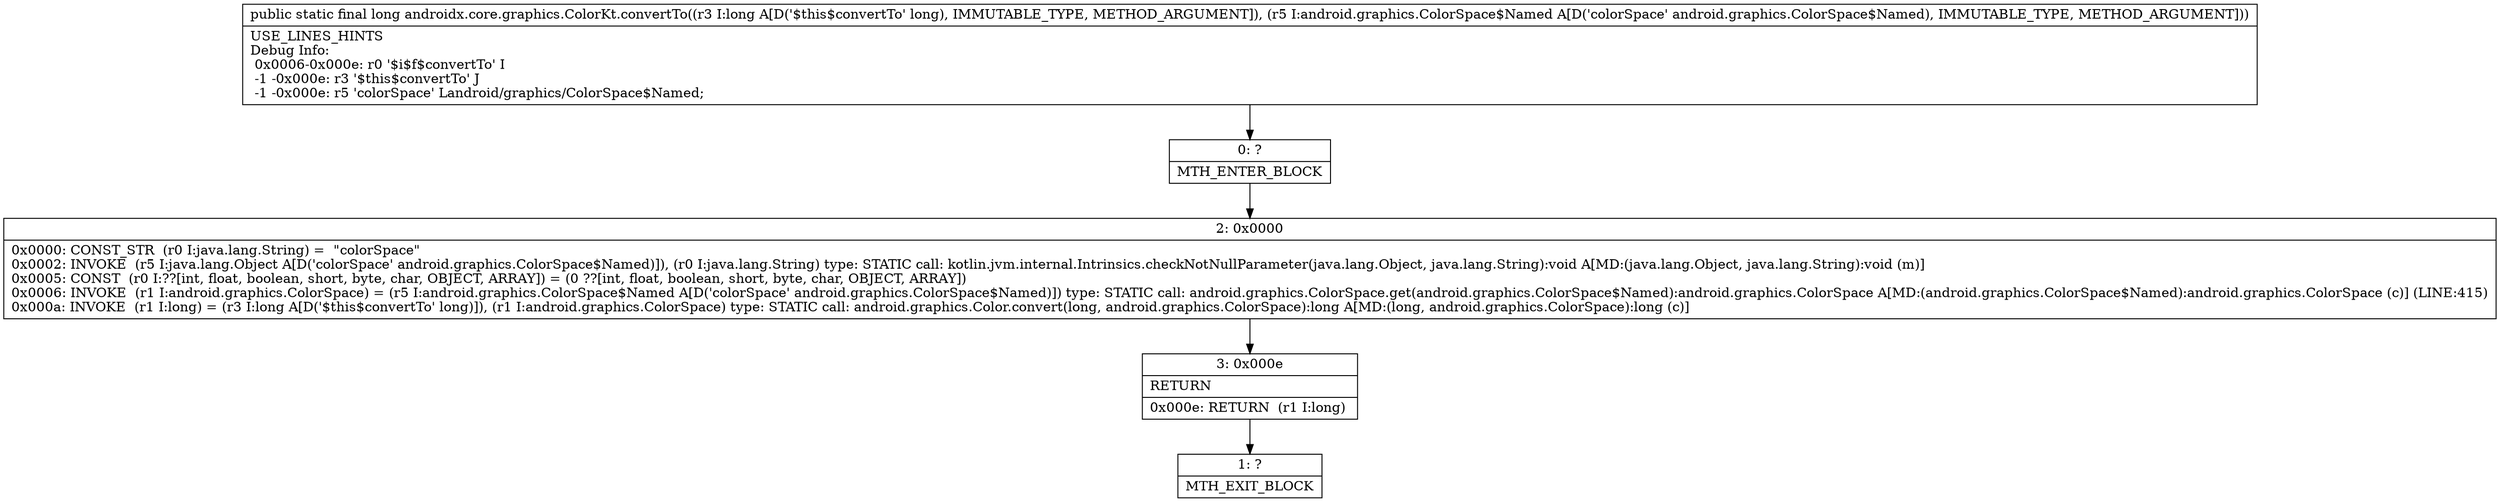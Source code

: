 digraph "CFG forandroidx.core.graphics.ColorKt.convertTo(JLandroid\/graphics\/ColorSpace$Named;)J" {
Node_0 [shape=record,label="{0\:\ ?|MTH_ENTER_BLOCK\l}"];
Node_2 [shape=record,label="{2\:\ 0x0000|0x0000: CONST_STR  (r0 I:java.lang.String) =  \"colorSpace\" \l0x0002: INVOKE  (r5 I:java.lang.Object A[D('colorSpace' android.graphics.ColorSpace$Named)]), (r0 I:java.lang.String) type: STATIC call: kotlin.jvm.internal.Intrinsics.checkNotNullParameter(java.lang.Object, java.lang.String):void A[MD:(java.lang.Object, java.lang.String):void (m)]\l0x0005: CONST  (r0 I:??[int, float, boolean, short, byte, char, OBJECT, ARRAY]) = (0 ??[int, float, boolean, short, byte, char, OBJECT, ARRAY]) \l0x0006: INVOKE  (r1 I:android.graphics.ColorSpace) = (r5 I:android.graphics.ColorSpace$Named A[D('colorSpace' android.graphics.ColorSpace$Named)]) type: STATIC call: android.graphics.ColorSpace.get(android.graphics.ColorSpace$Named):android.graphics.ColorSpace A[MD:(android.graphics.ColorSpace$Named):android.graphics.ColorSpace (c)] (LINE:415)\l0x000a: INVOKE  (r1 I:long) = (r3 I:long A[D('$this$convertTo' long)]), (r1 I:android.graphics.ColorSpace) type: STATIC call: android.graphics.Color.convert(long, android.graphics.ColorSpace):long A[MD:(long, android.graphics.ColorSpace):long (c)]\l}"];
Node_3 [shape=record,label="{3\:\ 0x000e|RETURN\l|0x000e: RETURN  (r1 I:long) \l}"];
Node_1 [shape=record,label="{1\:\ ?|MTH_EXIT_BLOCK\l}"];
MethodNode[shape=record,label="{public static final long androidx.core.graphics.ColorKt.convertTo((r3 I:long A[D('$this$convertTo' long), IMMUTABLE_TYPE, METHOD_ARGUMENT]), (r5 I:android.graphics.ColorSpace$Named A[D('colorSpace' android.graphics.ColorSpace$Named), IMMUTABLE_TYPE, METHOD_ARGUMENT]))  | USE_LINES_HINTS\lDebug Info:\l  0x0006\-0x000e: r0 '$i$f$convertTo' I\l  \-1 \-0x000e: r3 '$this$convertTo' J\l  \-1 \-0x000e: r5 'colorSpace' Landroid\/graphics\/ColorSpace$Named;\l}"];
MethodNode -> Node_0;Node_0 -> Node_2;
Node_2 -> Node_3;
Node_3 -> Node_1;
}

